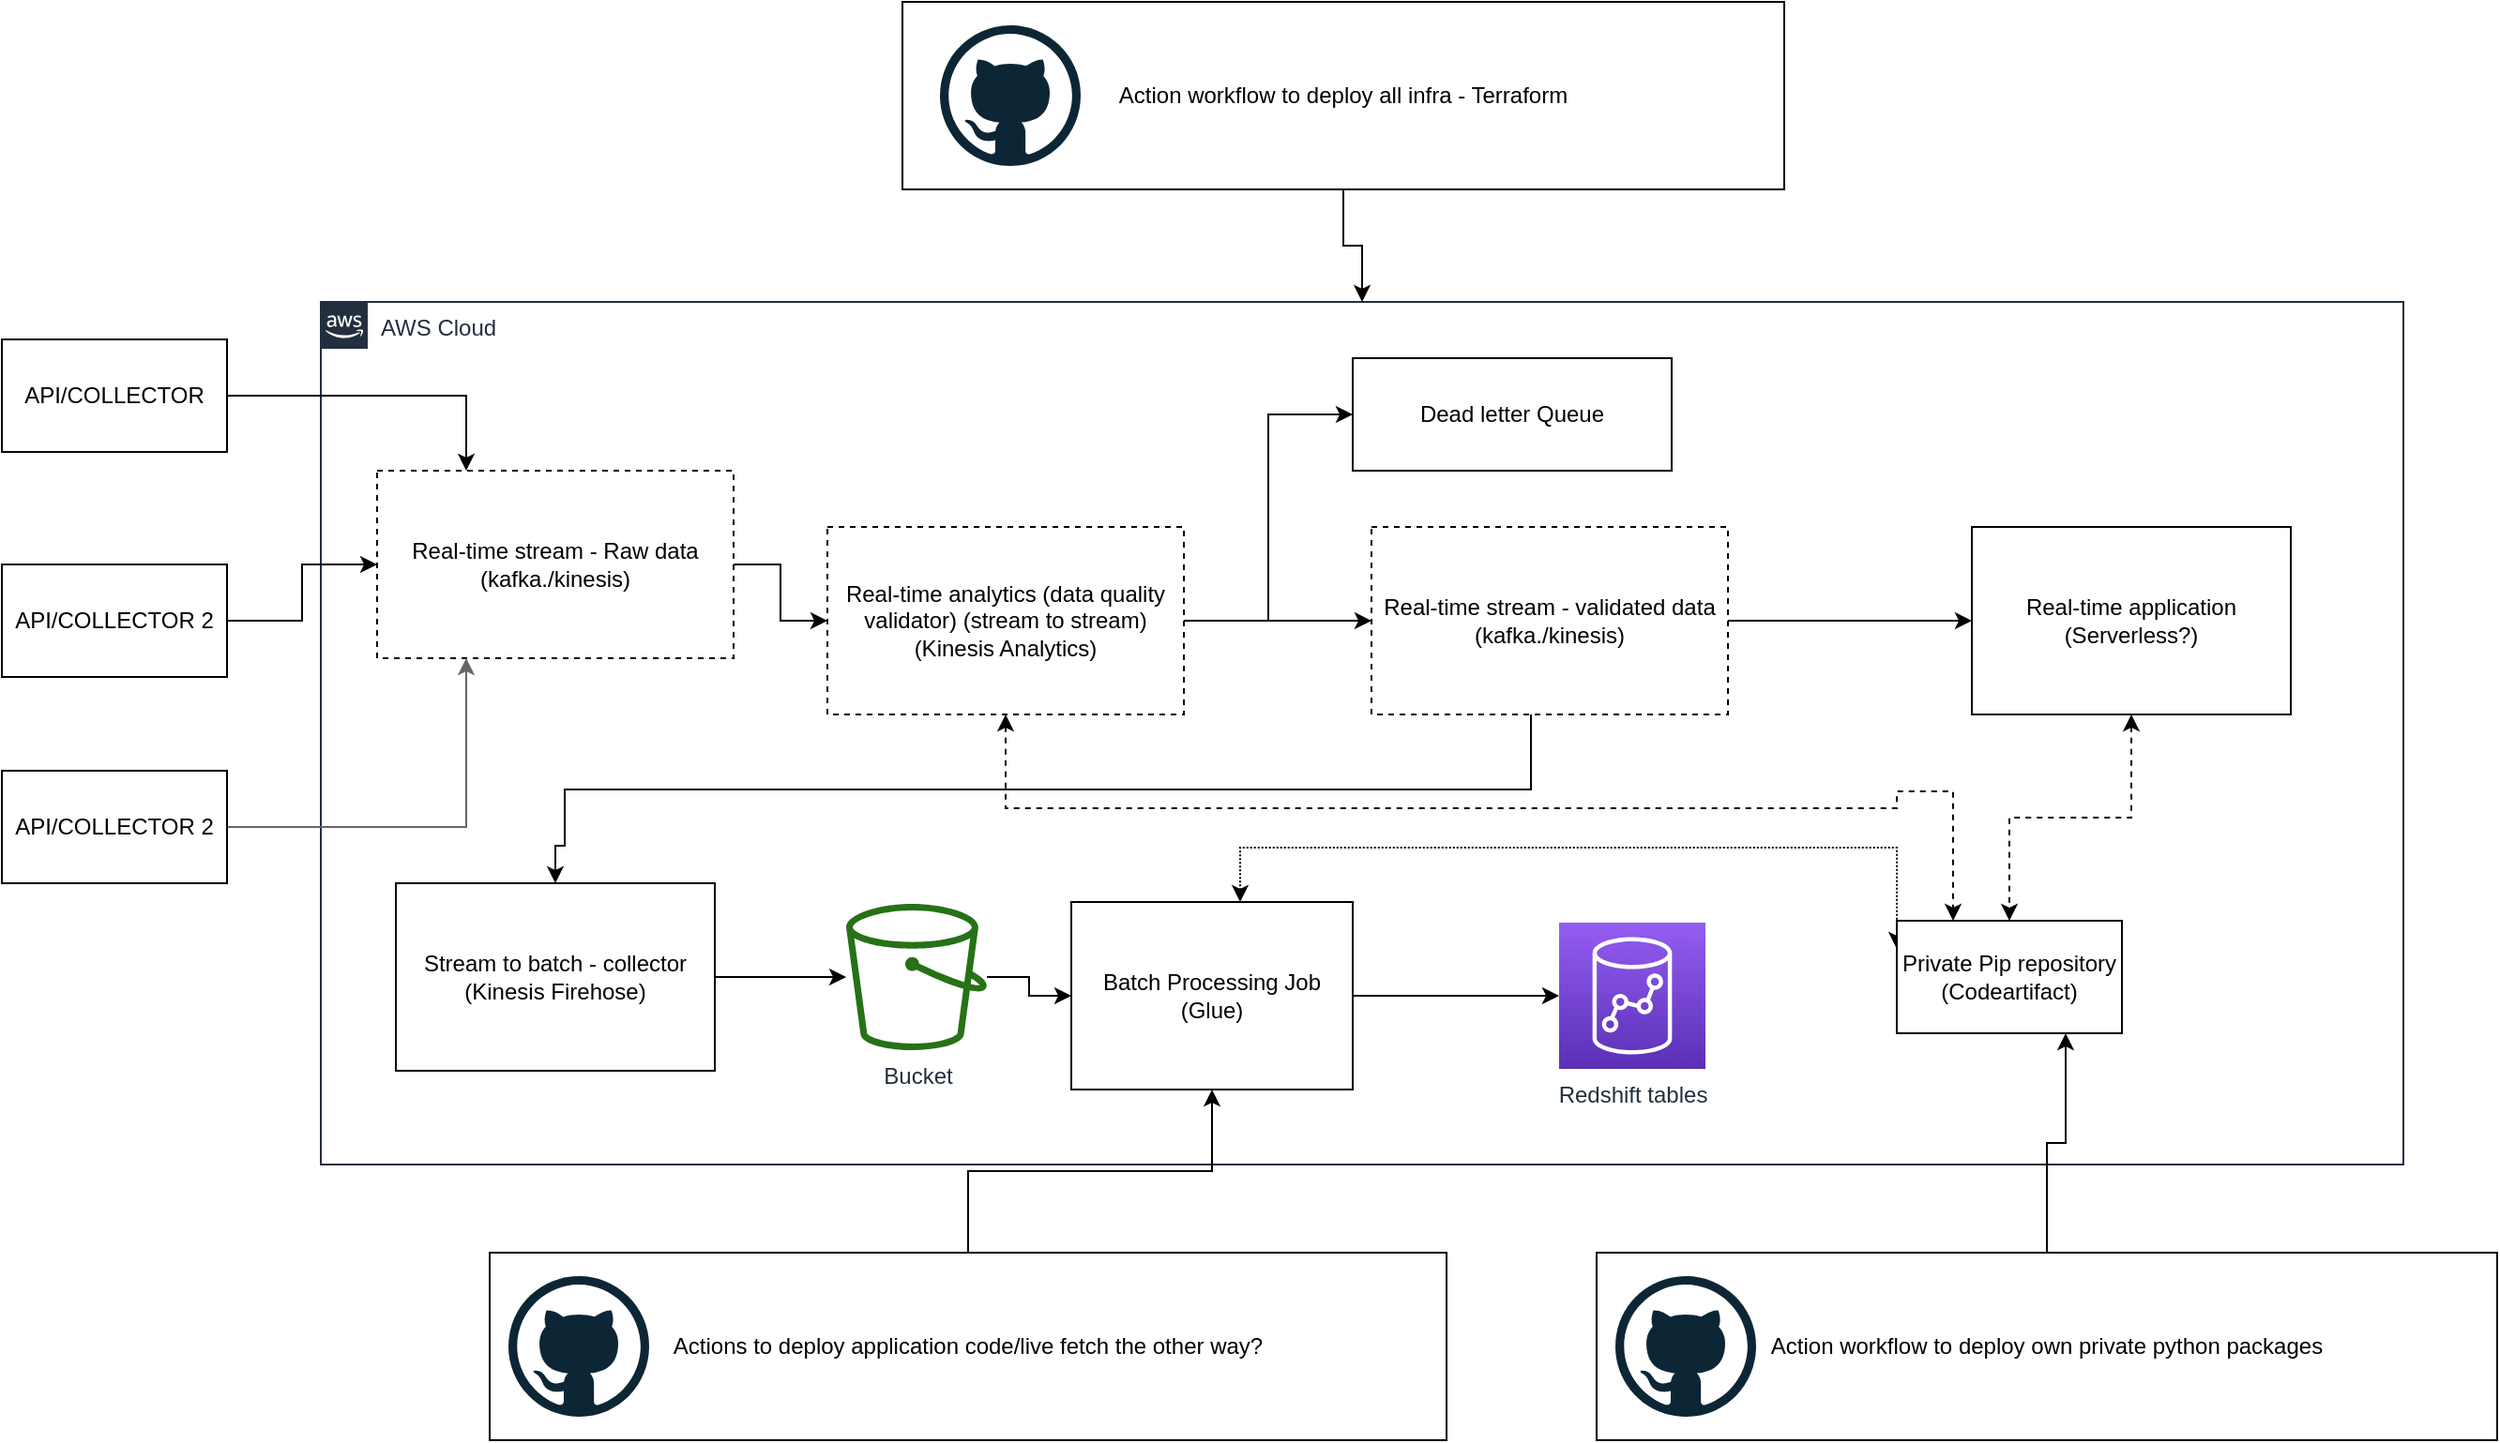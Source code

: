 <mxfile version="20.2.3" type="device"><diagram id="Ht1M8jgEwFfnCIfOTk4-" name="Page-1"><mxGraphModel dx="1574" dy="1224" grid="1" gridSize="10" guides="1" tooltips="1" connect="1" arrows="1" fold="1" page="1" pageScale="1" pageWidth="1169" pageHeight="827" math="0" shadow="0"><root><mxCell id="0"/><mxCell id="1" parent="0"/><mxCell id="UEzPUAAOIrF-is8g5C7q-74" value="AWS Cloud" style="points=[[0,0],[0.25,0],[0.5,0],[0.75,0],[1,0],[1,0.25],[1,0.5],[1,0.75],[1,1],[0.75,1],[0.5,1],[0.25,1],[0,1],[0,0.75],[0,0.5],[0,0.25]];outlineConnect=0;gradientColor=none;html=1;whiteSpace=wrap;fontSize=12;fontStyle=0;shape=mxgraph.aws4.group;grIcon=mxgraph.aws4.group_aws_cloud_alt;strokeColor=#232F3E;fillColor=none;verticalAlign=top;align=left;spacingLeft=30;fontColor=#232F3E;dashed=0;labelBackgroundColor=#ffffff;container=1;pointerEvents=0;collapsible=0;recursiveResize=0;" parent="1" vertex="1"><mxGeometry x="230" y="190" width="1110" height="460" as="geometry"/></mxCell><mxCell id="jSeHt7BtHy7dKKaQEXv3-10" style="edgeStyle=orthogonalEdgeStyle;rounded=0;orthogonalLoop=1;jettySize=auto;html=1;" edge="1" parent="UEzPUAAOIrF-is8g5C7q-74" source="UEzPUAAOIrF-is8g5C7q-107" target="jSeHt7BtHy7dKKaQEXv3-9"><mxGeometry relative="1" as="geometry"/></mxCell><mxCell id="UEzPUAAOIrF-is8g5C7q-107" value="Real-time stream - Raw data&lt;br&gt;(kafka./kinesis)" style="rounded=0;whiteSpace=wrap;html=1;labelBackgroundColor=none;fillColor=none;dashed=1;container=1;pointerEvents=0;collapsible=0;recursiveResize=0;" parent="UEzPUAAOIrF-is8g5C7q-74" vertex="1"><mxGeometry x="30" y="90" width="190" height="100" as="geometry"/></mxCell><mxCell id="jSeHt7BtHy7dKKaQEXv3-3" style="edgeStyle=orthogonalEdgeStyle;rounded=0;orthogonalLoop=1;jettySize=auto;html=1;" edge="1" parent="UEzPUAAOIrF-is8g5C7q-74" source="jSeHt7BtHy7dKKaQEXv3-2" target="UEzPUAAOIrF-is8g5C7q-98"><mxGeometry relative="1" as="geometry"/></mxCell><mxCell id="jSeHt7BtHy7dKKaQEXv3-2" value="Stream to batch - collector (Kinesis Firehose)" style="rounded=0;whiteSpace=wrap;html=1;labelBackgroundColor=none;fillColor=none;container=1;pointerEvents=0;collapsible=0;recursiveResize=0;" vertex="1" parent="UEzPUAAOIrF-is8g5C7q-74"><mxGeometry x="40" y="310" width="170" height="100" as="geometry"/></mxCell><mxCell id="jSeHt7BtHy7dKKaQEXv3-5" style="edgeStyle=orthogonalEdgeStyle;rounded=0;orthogonalLoop=1;jettySize=auto;html=1;entryX=0;entryY=0.5;entryDx=0;entryDy=0;" edge="1" parent="UEzPUAAOIrF-is8g5C7q-74" source="UEzPUAAOIrF-is8g5C7q-98" target="jSeHt7BtHy7dKKaQEXv3-4"><mxGeometry relative="1" as="geometry"/></mxCell><mxCell id="UEzPUAAOIrF-is8g5C7q-98" value="Bucket" style="outlineConnect=0;fontColor=#232F3E;gradientColor=none;fillColor=#277116;strokeColor=none;dashed=0;verticalLabelPosition=bottom;verticalAlign=top;align=center;html=1;fontSize=12;fontStyle=0;aspect=fixed;pointerEvents=1;shape=mxgraph.aws4.bucket;labelBackgroundColor=#ffffff;" parent="UEzPUAAOIrF-is8g5C7q-74" vertex="1"><mxGeometry x="280" y="321" width="75" height="78" as="geometry"/></mxCell><mxCell id="jSeHt7BtHy7dKKaQEXv3-31" style="edgeStyle=orthogonalEdgeStyle;rounded=0;orthogonalLoop=1;jettySize=auto;html=1;entryX=0;entryY=0.5;entryDx=0;entryDy=0;entryPerimeter=0;" edge="1" parent="UEzPUAAOIrF-is8g5C7q-74" source="jSeHt7BtHy7dKKaQEXv3-4" target="jSeHt7BtHy7dKKaQEXv3-8"><mxGeometry relative="1" as="geometry"/></mxCell><mxCell id="jSeHt7BtHy7dKKaQEXv3-33" style="edgeStyle=orthogonalEdgeStyle;rounded=0;orthogonalLoop=1;jettySize=auto;html=1;entryX=0;entryY=0.25;entryDx=0;entryDy=0;dashed=1;dashPattern=1 1;startArrow=classic;startFill=1;" edge="1" parent="UEzPUAAOIrF-is8g5C7q-74" source="jSeHt7BtHy7dKKaQEXv3-4" target="jSeHt7BtHy7dKKaQEXv3-30"><mxGeometry relative="1" as="geometry"><Array as="points"><mxPoint x="490" y="291"/><mxPoint x="840" y="291"/></Array></mxGeometry></mxCell><mxCell id="jSeHt7BtHy7dKKaQEXv3-4" value="Batch Processing Job&lt;br&gt;(Glue)" style="rounded=0;whiteSpace=wrap;html=1;labelBackgroundColor=none;fillColor=none;container=1;pointerEvents=0;collapsible=0;recursiveResize=0;" vertex="1" parent="UEzPUAAOIrF-is8g5C7q-74"><mxGeometry x="400" y="320" width="150" height="100" as="geometry"/></mxCell><mxCell id="jSeHt7BtHy7dKKaQEXv3-8" value="Redshift tables" style="sketch=0;points=[[0,0,0],[0.25,0,0],[0.5,0,0],[0.75,0,0],[1,0,0],[0,1,0],[0.25,1,0],[0.5,1,0],[0.75,1,0],[1,1,0],[0,0.25,0],[0,0.5,0],[0,0.75,0],[1,0.25,0],[1,0.5,0],[1,0.75,0]];outlineConnect=0;fontColor=#232F3E;gradientColor=#945DF2;gradientDirection=north;fillColor=#5A30B5;strokeColor=#ffffff;dashed=0;verticalLabelPosition=bottom;verticalAlign=top;align=center;html=1;fontSize=12;fontStyle=0;aspect=fixed;shape=mxgraph.aws4.resourceIcon;resIcon=mxgraph.aws4.redshift;" vertex="1" parent="UEzPUAAOIrF-is8g5C7q-74"><mxGeometry x="660" y="331" width="78" height="78" as="geometry"/></mxCell><mxCell id="jSeHt7BtHy7dKKaQEXv3-13" style="edgeStyle=orthogonalEdgeStyle;rounded=0;orthogonalLoop=1;jettySize=auto;html=1;entryX=0;entryY=0.5;entryDx=0;entryDy=0;" edge="1" parent="UEzPUAAOIrF-is8g5C7q-74" source="jSeHt7BtHy7dKKaQEXv3-9" target="jSeHt7BtHy7dKKaQEXv3-11"><mxGeometry relative="1" as="geometry"/></mxCell><mxCell id="jSeHt7BtHy7dKKaQEXv3-15" style="edgeStyle=orthogonalEdgeStyle;rounded=0;orthogonalLoop=1;jettySize=auto;html=1;entryX=0;entryY=0.5;entryDx=0;entryDy=0;" edge="1" parent="UEzPUAAOIrF-is8g5C7q-74" source="jSeHt7BtHy7dKKaQEXv3-9" target="jSeHt7BtHy7dKKaQEXv3-14"><mxGeometry relative="1" as="geometry"/></mxCell><mxCell id="jSeHt7BtHy7dKKaQEXv3-41" style="edgeStyle=orthogonalEdgeStyle;rounded=0;orthogonalLoop=1;jettySize=auto;html=1;entryX=0.25;entryY=0;entryDx=0;entryDy=0;dashed=1;startArrow=classic;startFill=1;" edge="1" parent="UEzPUAAOIrF-is8g5C7q-74" source="jSeHt7BtHy7dKKaQEXv3-9" target="jSeHt7BtHy7dKKaQEXv3-30"><mxGeometry relative="1" as="geometry"><Array as="points"><mxPoint x="365" y="270"/><mxPoint x="840" y="270"/><mxPoint x="840" y="261"/></Array></mxGeometry></mxCell><mxCell id="jSeHt7BtHy7dKKaQEXv3-9" value="Real-time analytics (data quality validator) (stream to stream)&lt;br&gt;(Kinesis Analytics)" style="rounded=0;whiteSpace=wrap;html=1;labelBackgroundColor=none;fillColor=none;dashed=1;container=1;pointerEvents=0;collapsible=0;recursiveResize=0;" vertex="1" parent="UEzPUAAOIrF-is8g5C7q-74"><mxGeometry x="270" y="120" width="190" height="100" as="geometry"/></mxCell><mxCell id="jSeHt7BtHy7dKKaQEXv3-11" value="Dead letter Queue" style="rounded=0;whiteSpace=wrap;html=1;labelBackgroundColor=none;fillColor=none;container=1;pointerEvents=0;collapsible=0;recursiveResize=0;" vertex="1" parent="UEzPUAAOIrF-is8g5C7q-74"><mxGeometry x="550" y="30" width="170" height="60" as="geometry"/></mxCell><mxCell id="jSeHt7BtHy7dKKaQEXv3-16" style="edgeStyle=orthogonalEdgeStyle;rounded=0;orthogonalLoop=1;jettySize=auto;html=1;entryX=0.5;entryY=0;entryDx=0;entryDy=0;" edge="1" parent="UEzPUAAOIrF-is8g5C7q-74" source="jSeHt7BtHy7dKKaQEXv3-14" target="jSeHt7BtHy7dKKaQEXv3-2"><mxGeometry relative="1" as="geometry"><Array as="points"><mxPoint x="645" y="260"/><mxPoint x="130" y="260"/><mxPoint x="130" y="290"/><mxPoint x="125" y="290"/></Array></mxGeometry></mxCell><mxCell id="jSeHt7BtHy7dKKaQEXv3-23" style="edgeStyle=orthogonalEdgeStyle;rounded=0;orthogonalLoop=1;jettySize=auto;html=1;" edge="1" parent="UEzPUAAOIrF-is8g5C7q-74" source="jSeHt7BtHy7dKKaQEXv3-14" target="jSeHt7BtHy7dKKaQEXv3-22"><mxGeometry relative="1" as="geometry"/></mxCell><mxCell id="jSeHt7BtHy7dKKaQEXv3-14" value="Real-time stream - validated data (kafka./kinesis)" style="rounded=0;whiteSpace=wrap;html=1;labelBackgroundColor=none;fillColor=none;dashed=1;container=1;pointerEvents=0;collapsible=0;recursiveResize=0;" vertex="1" parent="UEzPUAAOIrF-is8g5C7q-74"><mxGeometry x="560" y="120" width="190" height="100" as="geometry"/></mxCell><mxCell id="jSeHt7BtHy7dKKaQEXv3-40" style="edgeStyle=orthogonalEdgeStyle;rounded=0;orthogonalLoop=1;jettySize=auto;html=1;entryX=0.5;entryY=0;entryDx=0;entryDy=0;startArrow=classic;startFill=1;dashed=1;" edge="1" parent="UEzPUAAOIrF-is8g5C7q-74" source="jSeHt7BtHy7dKKaQEXv3-22" target="jSeHt7BtHy7dKKaQEXv3-30"><mxGeometry relative="1" as="geometry"/></mxCell><mxCell id="jSeHt7BtHy7dKKaQEXv3-22" value="Real-time application&lt;br&gt;(Serverless?)" style="rounded=0;whiteSpace=wrap;html=1;labelBackgroundColor=none;fillColor=none;container=1;pointerEvents=0;collapsible=0;recursiveResize=0;" vertex="1" parent="UEzPUAAOIrF-is8g5C7q-74"><mxGeometry x="880" y="120" width="170" height="100" as="geometry"/></mxCell><mxCell id="jSeHt7BtHy7dKKaQEXv3-30" value="Private Pip repository&lt;br&gt;(Codeartifact)" style="rounded=0;whiteSpace=wrap;html=1;" vertex="1" parent="UEzPUAAOIrF-is8g5C7q-74"><mxGeometry x="840" y="330" width="120" height="60" as="geometry"/></mxCell><mxCell id="jSeHt7BtHy7dKKaQEXv3-19" style="edgeStyle=orthogonalEdgeStyle;rounded=0;orthogonalLoop=1;jettySize=auto;html=1;entryX=0.25;entryY=0;entryDx=0;entryDy=0;" edge="1" parent="1" source="jSeHt7BtHy7dKKaQEXv3-18" target="UEzPUAAOIrF-is8g5C7q-107"><mxGeometry relative="1" as="geometry"/></mxCell><mxCell id="jSeHt7BtHy7dKKaQEXv3-18" value="API/COLLECTOR" style="rounded=0;whiteSpace=wrap;html=1;" vertex="1" parent="1"><mxGeometry x="60" y="210" width="120" height="60" as="geometry"/></mxCell><mxCell id="jSeHt7BtHy7dKKaQEXv3-21" style="edgeStyle=orthogonalEdgeStyle;rounded=0;orthogonalLoop=1;jettySize=auto;html=1;" edge="1" parent="1" source="jSeHt7BtHy7dKKaQEXv3-20" target="UEzPUAAOIrF-is8g5C7q-107"><mxGeometry relative="1" as="geometry"/></mxCell><mxCell id="jSeHt7BtHy7dKKaQEXv3-20" value="API/COLLECTOR 2" style="rounded=0;whiteSpace=wrap;html=1;" vertex="1" parent="1"><mxGeometry x="60" y="330" width="120" height="60" as="geometry"/></mxCell><mxCell id="jSeHt7BtHy7dKKaQEXv3-27" style="edgeStyle=orthogonalEdgeStyle;rounded=0;orthogonalLoop=1;jettySize=auto;html=1;" edge="1" parent="1" source="jSeHt7BtHy7dKKaQEXv3-25" target="jSeHt7BtHy7dKKaQEXv3-4"><mxGeometry relative="1" as="geometry"/></mxCell><mxCell id="jSeHt7BtHy7dKKaQEXv3-25" value="Actions to deploy application code/live fetch the other way?" style="rounded=0;whiteSpace=wrap;html=1;" vertex="1" parent="1"><mxGeometry x="320" y="697" width="510" height="100" as="geometry"/></mxCell><mxCell id="jSeHt7BtHy7dKKaQEXv3-26" value="" style="dashed=0;outlineConnect=0;html=1;align=center;labelPosition=center;verticalLabelPosition=bottom;verticalAlign=top;shape=mxgraph.weblogos.github" vertex="1" parent="1"><mxGeometry x="330" y="709.5" width="75" height="75" as="geometry"/></mxCell><mxCell id="jSeHt7BtHy7dKKaQEXv3-32" style="edgeStyle=orthogonalEdgeStyle;rounded=0;orthogonalLoop=1;jettySize=auto;html=1;entryX=0.75;entryY=1;entryDx=0;entryDy=0;" edge="1" parent="1" source="jSeHt7BtHy7dKKaQEXv3-28" target="jSeHt7BtHy7dKKaQEXv3-30"><mxGeometry relative="1" as="geometry"/></mxCell><mxCell id="jSeHt7BtHy7dKKaQEXv3-28" value="Action workflow to deploy own private python packages" style="rounded=0;whiteSpace=wrap;html=1;" vertex="1" parent="1"><mxGeometry x="910" y="697" width="480" height="100" as="geometry"/></mxCell><mxCell id="jSeHt7BtHy7dKKaQEXv3-29" value="" style="dashed=0;outlineConnect=0;html=1;align=center;labelPosition=center;verticalLabelPosition=bottom;verticalAlign=top;shape=mxgraph.weblogos.github" vertex="1" parent="1"><mxGeometry x="920" y="709.5" width="75" height="75" as="geometry"/></mxCell><mxCell id="jSeHt7BtHy7dKKaQEXv3-34" value="Action workflow to deploy all infra - Terraform" style="rounded=0;whiteSpace=wrap;html=1;" vertex="1" parent="1"><mxGeometry x="540" y="30" width="470" height="100" as="geometry"/></mxCell><mxCell id="jSeHt7BtHy7dKKaQEXv3-36" style="edgeStyle=orthogonalEdgeStyle;rounded=0;orthogonalLoop=1;jettySize=auto;html=1;entryX=0.5;entryY=0;entryDx=0;entryDy=0;exitX=0.5;exitY=1;exitDx=0;exitDy=0;" edge="1" parent="1" source="jSeHt7BtHy7dKKaQEXv3-34" target="UEzPUAAOIrF-is8g5C7q-74"><mxGeometry relative="1" as="geometry"><mxPoint x="190" y="250" as="sourcePoint"/><mxPoint x="297.5" y="310" as="targetPoint"/></mxGeometry></mxCell><mxCell id="jSeHt7BtHy7dKKaQEXv3-37" value="" style="dashed=0;outlineConnect=0;html=1;align=center;labelPosition=center;verticalLabelPosition=bottom;verticalAlign=top;shape=mxgraph.weblogos.github" vertex="1" parent="1"><mxGeometry x="560" y="42.5" width="75" height="75" as="geometry"/></mxCell><mxCell id="jSeHt7BtHy7dKKaQEXv3-39" style="edgeStyle=orthogonalEdgeStyle;rounded=0;orthogonalLoop=1;jettySize=auto;html=1;entryX=0.25;entryY=1;entryDx=0;entryDy=0;startArrow=none;startFill=0;fillColor=#f5f5f5;strokeColor=#666666;" edge="1" parent="1" source="jSeHt7BtHy7dKKaQEXv3-38" target="UEzPUAAOIrF-is8g5C7q-107"><mxGeometry relative="1" as="geometry"/></mxCell><mxCell id="jSeHt7BtHy7dKKaQEXv3-38" value="API/COLLECTOR 2" style="rounded=0;whiteSpace=wrap;html=1;" vertex="1" parent="1"><mxGeometry x="60" y="440" width="120" height="60" as="geometry"/></mxCell></root></mxGraphModel></diagram></mxfile>